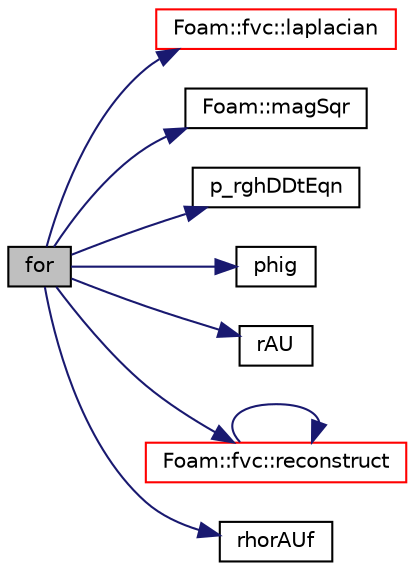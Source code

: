 digraph "for"
{
  bgcolor="transparent";
  edge [fontname="Helvetica",fontsize="10",labelfontname="Helvetica",labelfontsize="10"];
  node [fontname="Helvetica",fontsize="10",shape=record];
  rankdir="LR";
  Node16 [label="for",height=0.2,width=0.4,color="black", fillcolor="grey75", style="filled", fontcolor="black"];
  Node16 -> Node17 [color="midnightblue",fontsize="10",style="solid",fontname="Helvetica"];
  Node17 [label="Foam::fvc::laplacian",height=0.2,width=0.4,color="red",URL="$a21861.html#ac75bff389d0405149b204b0d7ac214cd"];
  Node16 -> Node70 [color="midnightblue",fontsize="10",style="solid",fontname="Helvetica"];
  Node70 [label="Foam::magSqr",height=0.2,width=0.4,color="black",URL="$a21851.html#ae6fff2c6981e6d9618aa5038e69def6e"];
  Node16 -> Node71 [color="midnightblue",fontsize="10",style="solid",fontname="Helvetica"];
  Node71 [label="p_rghDDtEqn",height=0.2,width=0.4,color="black",URL="$a39212.html#aab86021ac402de18529ad363d829f1b3"];
  Node16 -> Node72 [color="midnightblue",fontsize="10",style="solid",fontname="Helvetica"];
  Node72 [label="phig",height=0.2,width=0.4,color="black",URL="$a39203.html#ab366fe1286aa2f043749e6189a6367ad"];
  Node16 -> Node73 [color="midnightblue",fontsize="10",style="solid",fontname="Helvetica"];
  Node73 [label="rAU",height=0.2,width=0.4,color="black",URL="$a39200.html#a4ae3ff6f0732a8a206a641d7ff2d9f7d"];
  Node16 -> Node74 [color="midnightblue",fontsize="10",style="solid",fontname="Helvetica"];
  Node74 [label="Foam::fvc::reconstruct",height=0.2,width=0.4,color="red",URL="$a21861.html#ad8a6471328adb4cddcc0d4cedfa39ca2"];
  Node74 -> Node74 [color="midnightblue",fontsize="10",style="solid",fontname="Helvetica"];
  Node16 -> Node326 [color="midnightblue",fontsize="10",style="solid",fontname="Helvetica"];
  Node326 [label="rhorAUf",height=0.2,width=0.4,color="black",URL="$a39200.html#afd8c4e61a2e39cb5143264971d9c72b8"];
}
